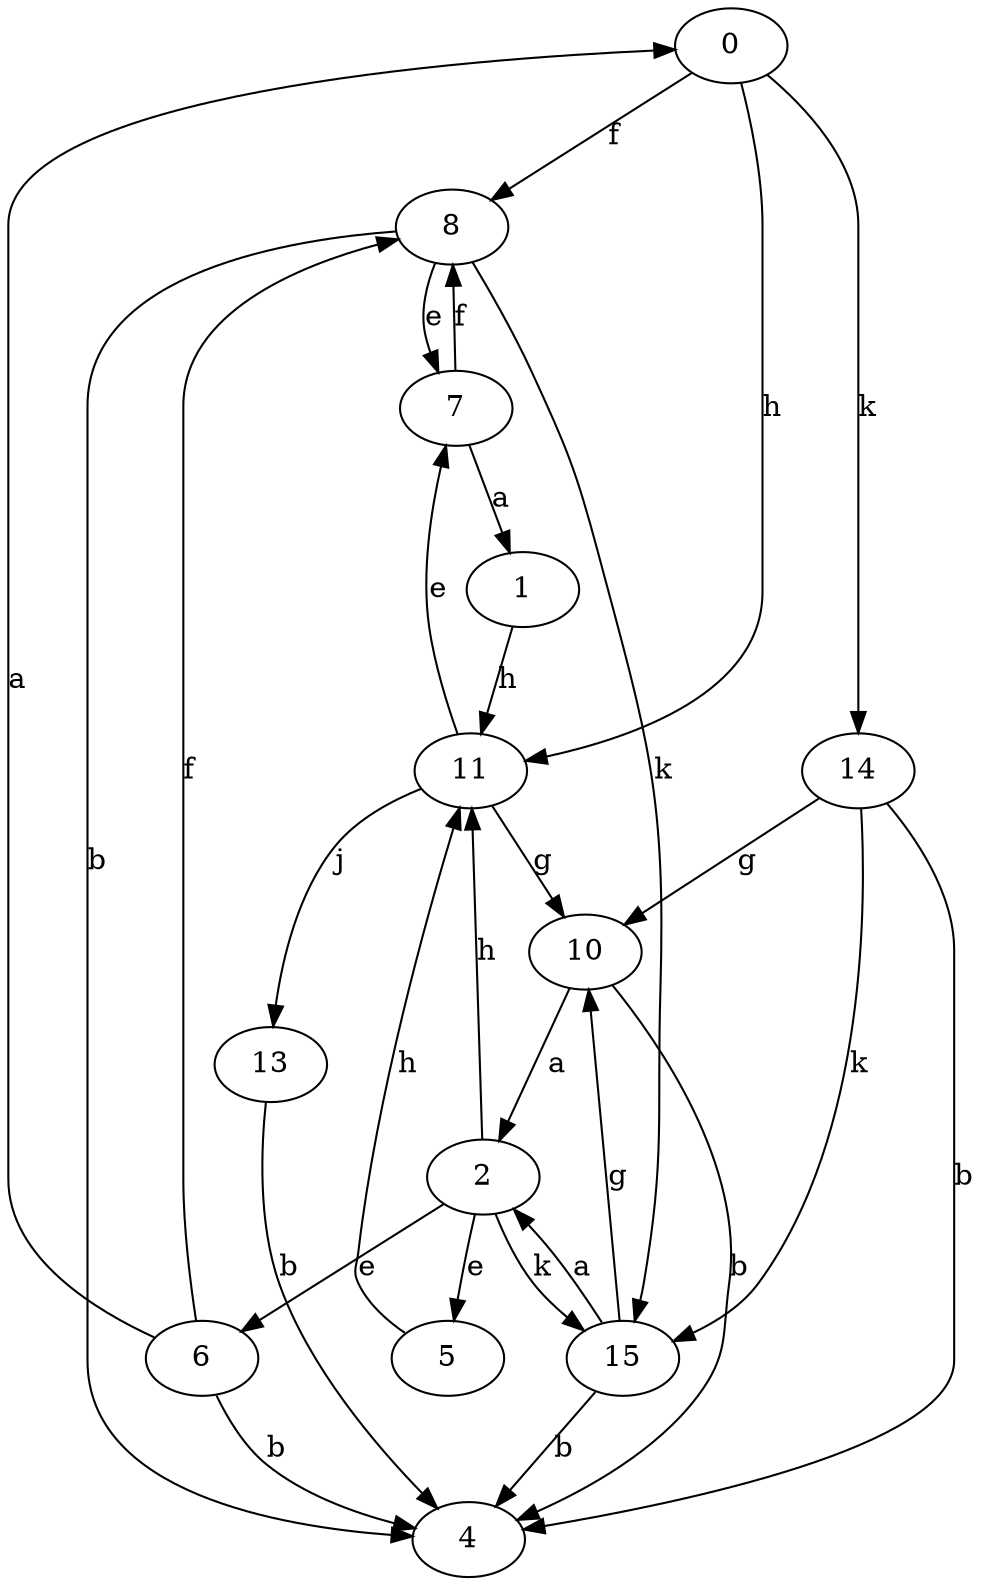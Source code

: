 strict digraph  {
0;
1;
2;
4;
5;
6;
7;
8;
10;
11;
13;
14;
15;
0 -> 8  [label=f];
0 -> 11  [label=h];
0 -> 14  [label=k];
1 -> 11  [label=h];
2 -> 5  [label=e];
2 -> 6  [label=e];
2 -> 11  [label=h];
2 -> 15  [label=k];
5 -> 11  [label=h];
6 -> 0  [label=a];
6 -> 4  [label=b];
6 -> 8  [label=f];
7 -> 1  [label=a];
7 -> 8  [label=f];
8 -> 4  [label=b];
8 -> 7  [label=e];
8 -> 15  [label=k];
10 -> 2  [label=a];
10 -> 4  [label=b];
11 -> 7  [label=e];
11 -> 10  [label=g];
11 -> 13  [label=j];
13 -> 4  [label=b];
14 -> 4  [label=b];
14 -> 10  [label=g];
14 -> 15  [label=k];
15 -> 2  [label=a];
15 -> 4  [label=b];
15 -> 10  [label=g];
}
